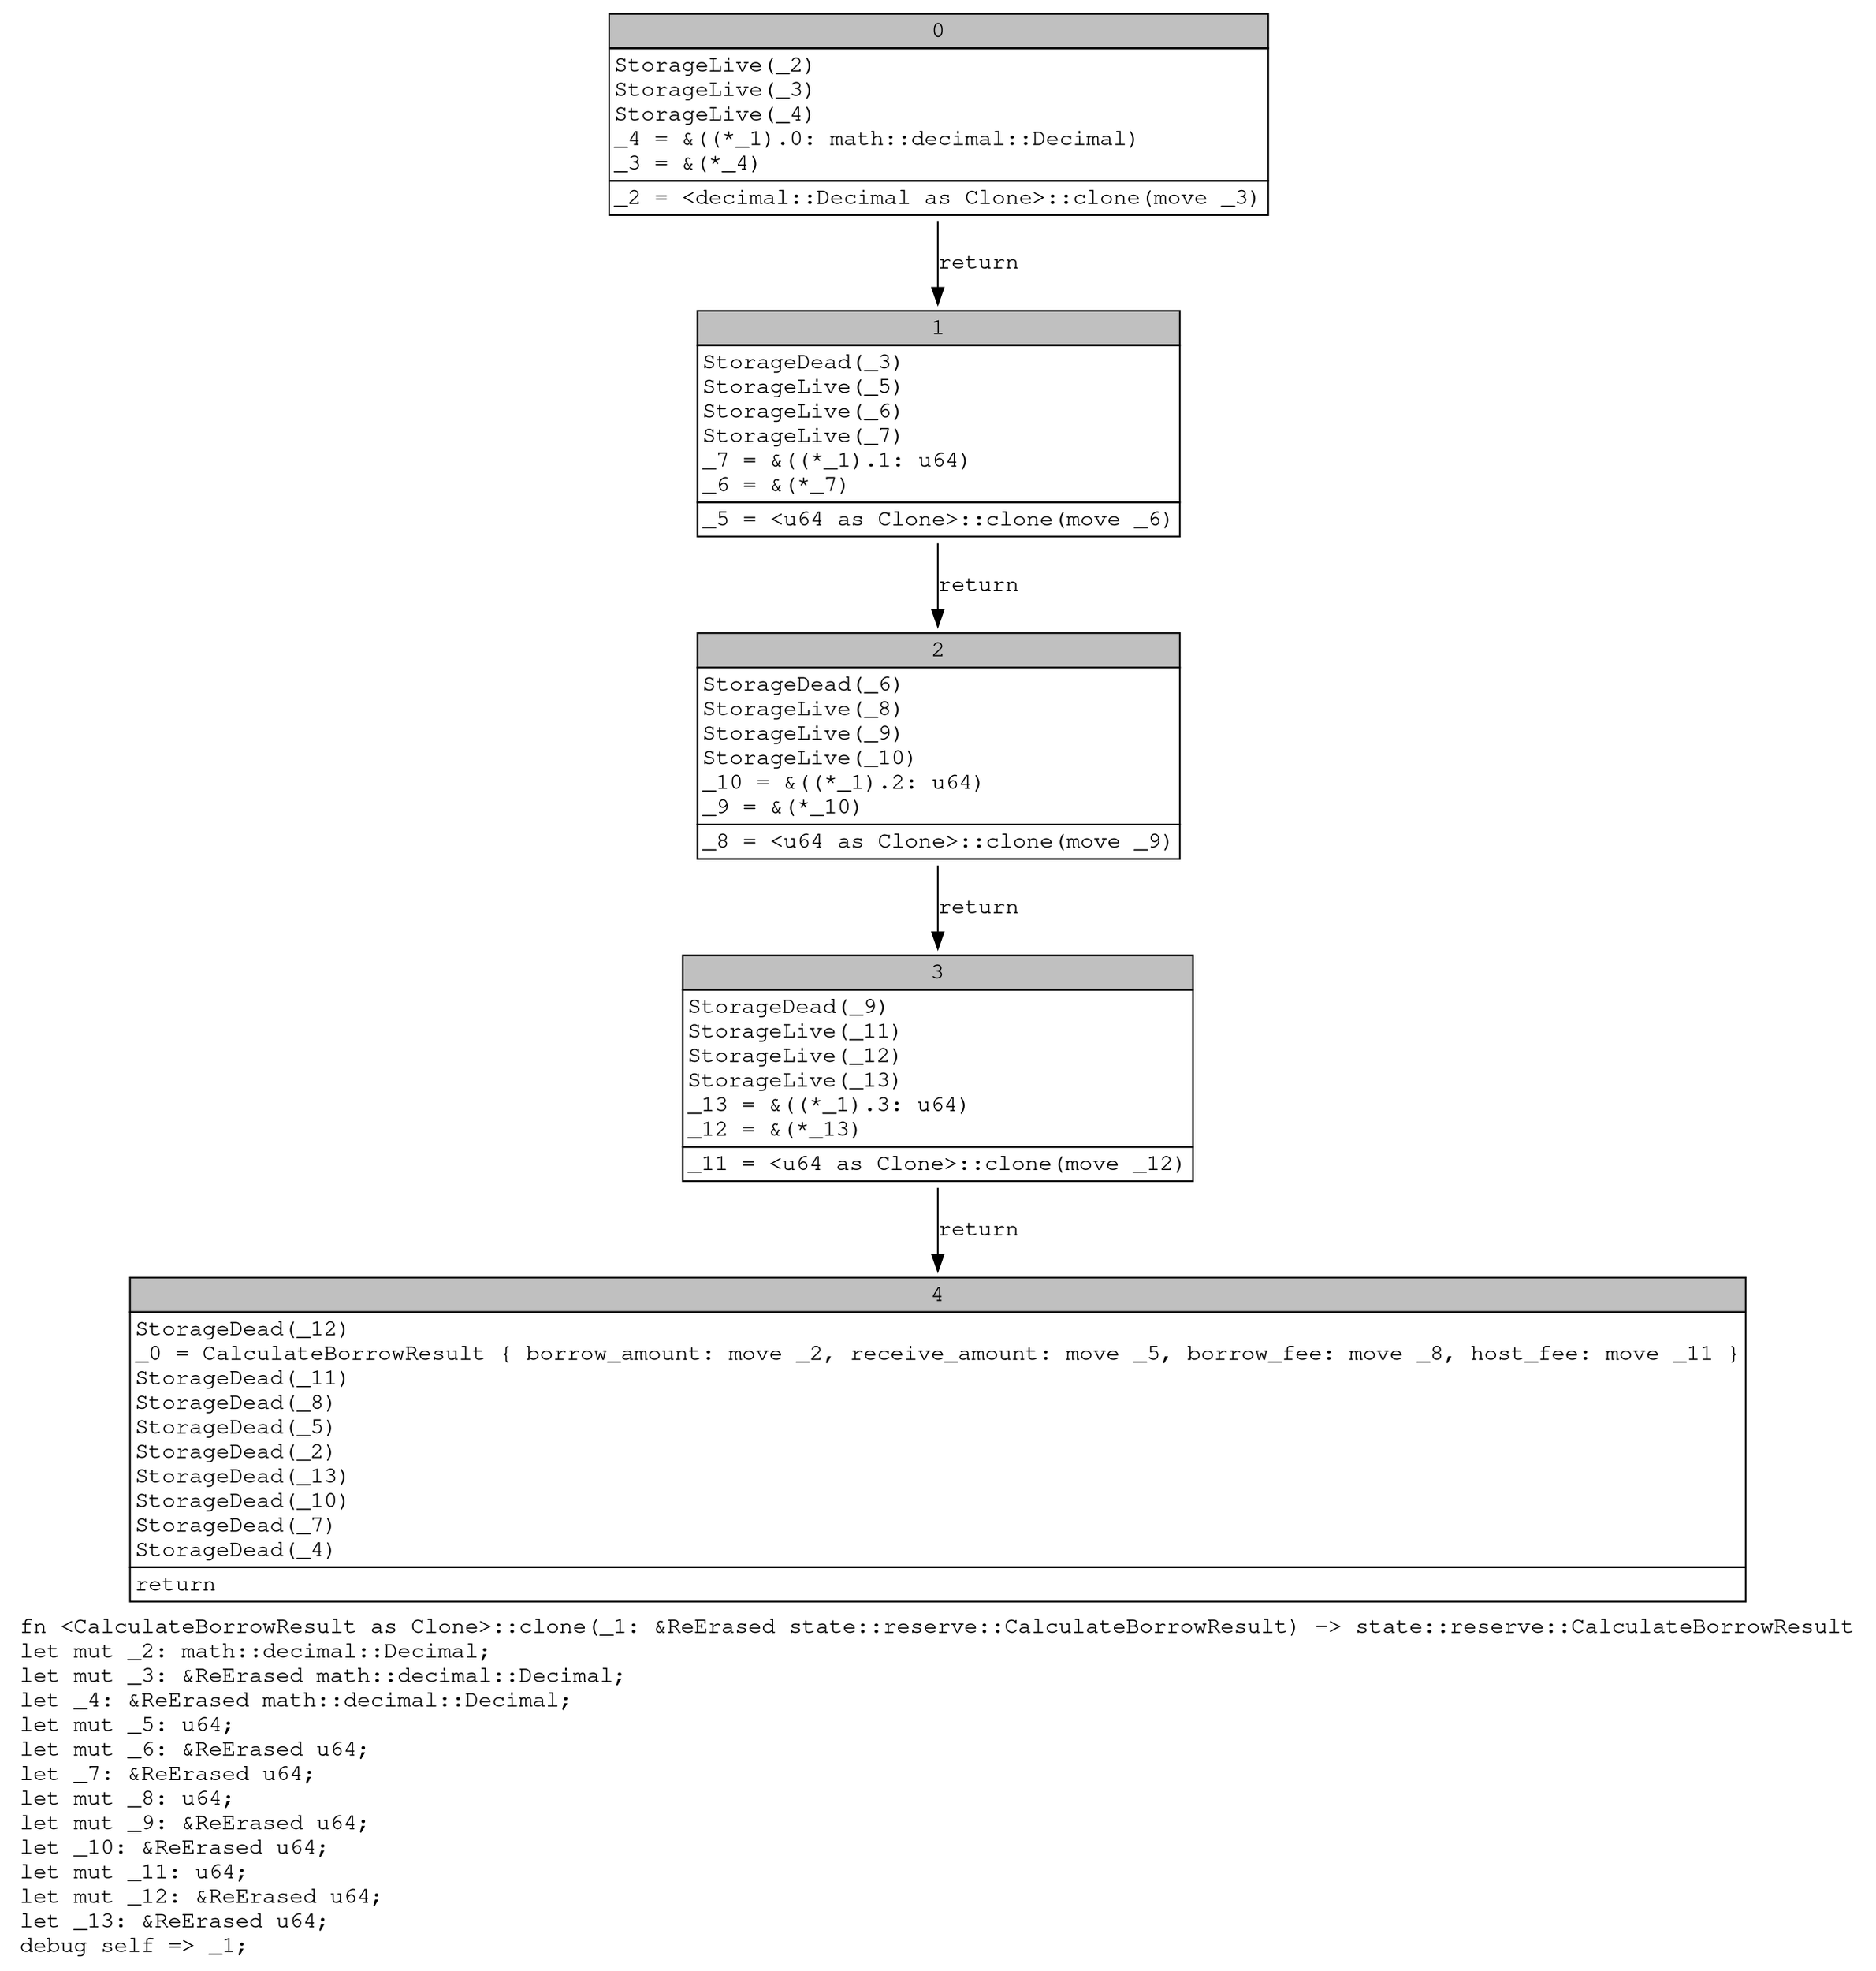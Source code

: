 digraph Mir_0_2276 {
    graph [fontname="Courier, monospace"];
    node [fontname="Courier, monospace"];
    edge [fontname="Courier, monospace"];
    label=<fn &lt;CalculateBorrowResult as Clone&gt;::clone(_1: &amp;ReErased state::reserve::CalculateBorrowResult) -&gt; state::reserve::CalculateBorrowResult<br align="left"/>let mut _2: math::decimal::Decimal;<br align="left"/>let mut _3: &amp;ReErased math::decimal::Decimal;<br align="left"/>let _4: &amp;ReErased math::decimal::Decimal;<br align="left"/>let mut _5: u64;<br align="left"/>let mut _6: &amp;ReErased u64;<br align="left"/>let _7: &amp;ReErased u64;<br align="left"/>let mut _8: u64;<br align="left"/>let mut _9: &amp;ReErased u64;<br align="left"/>let _10: &amp;ReErased u64;<br align="left"/>let mut _11: u64;<br align="left"/>let mut _12: &amp;ReErased u64;<br align="left"/>let _13: &amp;ReErased u64;<br align="left"/>debug self =&gt; _1;<br align="left"/>>;
    bb0__0_2276 [shape="none", label=<<table border="0" cellborder="1" cellspacing="0"><tr><td bgcolor="gray" align="center" colspan="1">0</td></tr><tr><td align="left" balign="left">StorageLive(_2)<br/>StorageLive(_3)<br/>StorageLive(_4)<br/>_4 = &amp;((*_1).0: math::decimal::Decimal)<br/>_3 = &amp;(*_4)<br/></td></tr><tr><td align="left">_2 = &lt;decimal::Decimal as Clone&gt;::clone(move _3)</td></tr></table>>];
    bb1__0_2276 [shape="none", label=<<table border="0" cellborder="1" cellspacing="0"><tr><td bgcolor="gray" align="center" colspan="1">1</td></tr><tr><td align="left" balign="left">StorageDead(_3)<br/>StorageLive(_5)<br/>StorageLive(_6)<br/>StorageLive(_7)<br/>_7 = &amp;((*_1).1: u64)<br/>_6 = &amp;(*_7)<br/></td></tr><tr><td align="left">_5 = &lt;u64 as Clone&gt;::clone(move _6)</td></tr></table>>];
    bb2__0_2276 [shape="none", label=<<table border="0" cellborder="1" cellspacing="0"><tr><td bgcolor="gray" align="center" colspan="1">2</td></tr><tr><td align="left" balign="left">StorageDead(_6)<br/>StorageLive(_8)<br/>StorageLive(_9)<br/>StorageLive(_10)<br/>_10 = &amp;((*_1).2: u64)<br/>_9 = &amp;(*_10)<br/></td></tr><tr><td align="left">_8 = &lt;u64 as Clone&gt;::clone(move _9)</td></tr></table>>];
    bb3__0_2276 [shape="none", label=<<table border="0" cellborder="1" cellspacing="0"><tr><td bgcolor="gray" align="center" colspan="1">3</td></tr><tr><td align="left" balign="left">StorageDead(_9)<br/>StorageLive(_11)<br/>StorageLive(_12)<br/>StorageLive(_13)<br/>_13 = &amp;((*_1).3: u64)<br/>_12 = &amp;(*_13)<br/></td></tr><tr><td align="left">_11 = &lt;u64 as Clone&gt;::clone(move _12)</td></tr></table>>];
    bb4__0_2276 [shape="none", label=<<table border="0" cellborder="1" cellspacing="0"><tr><td bgcolor="gray" align="center" colspan="1">4</td></tr><tr><td align="left" balign="left">StorageDead(_12)<br/>_0 = CalculateBorrowResult { borrow_amount: move _2, receive_amount: move _5, borrow_fee: move _8, host_fee: move _11 }<br/>StorageDead(_11)<br/>StorageDead(_8)<br/>StorageDead(_5)<br/>StorageDead(_2)<br/>StorageDead(_13)<br/>StorageDead(_10)<br/>StorageDead(_7)<br/>StorageDead(_4)<br/></td></tr><tr><td align="left">return</td></tr></table>>];
    bb0__0_2276 -> bb1__0_2276 [label="return"];
    bb1__0_2276 -> bb2__0_2276 [label="return"];
    bb2__0_2276 -> bb3__0_2276 [label="return"];
    bb3__0_2276 -> bb4__0_2276 [label="return"];
}
